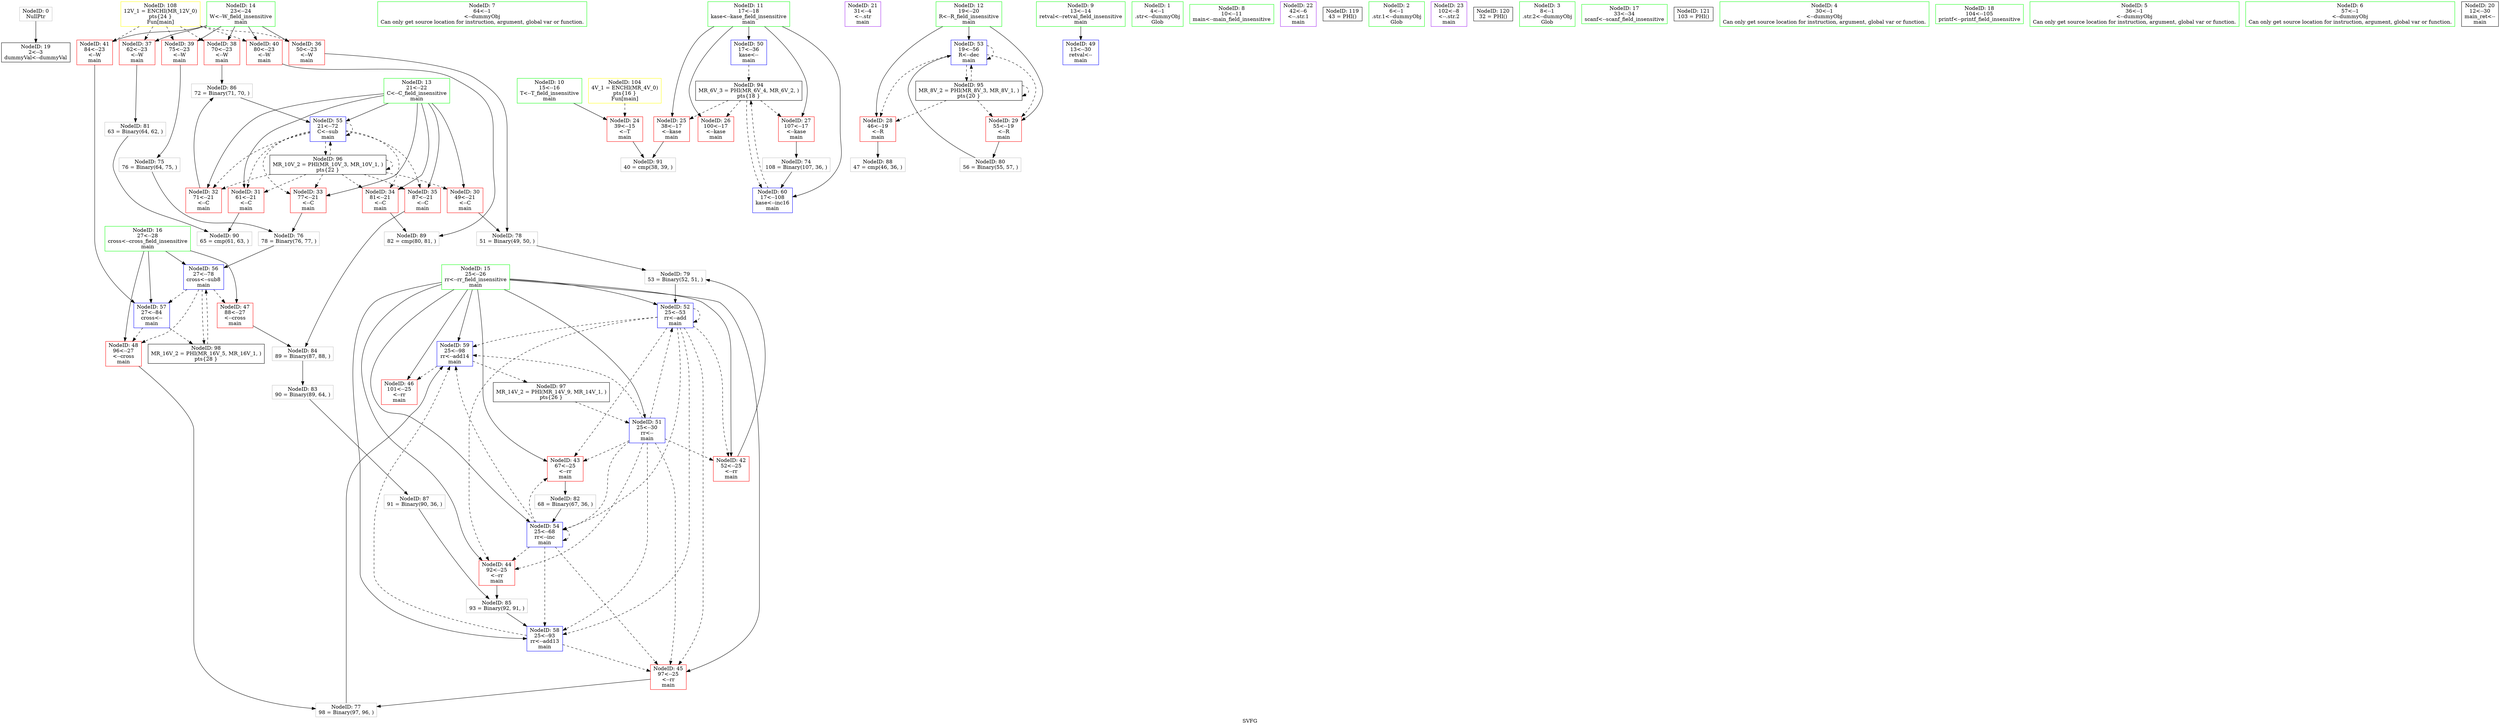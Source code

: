 digraph "SVFG" {
	label="SVFG";

	Node0x55a8b142c250 [shape=record,color=grey,label="{NodeID: 0\nNullPtr}"];
	Node0x55a8b142c250 -> Node0x55a8b1440d30[style=solid];
	Node0x55a8b1446120 [shape=record,color=grey,label="{NodeID: 90\n65 = cmp(61, 63, )\n}"];
	Node0x55a8b143ff70 [shape=record,color=green,label="{NodeID: 7\n64\<--1\n\<--dummyObj\nCan only get source location for instruction, argument, global var or function.}"];
	Node0x55a8b14429b0 [shape=record,color=black,label="{NodeID: 97\nMR_14V_2 = PHI(MR_14V_9, MR_14V_1, )\npts\{26 \}\n}"];
	Node0x55a8b14429b0 -> Node0x55a8b1443740[style=dashed];
	Node0x55a8b142c3b0 [shape=record,color=green,label="{NodeID: 14\n23\<--24\nW\<--W_field_insensitive\nmain\n}"];
	Node0x55a8b142c3b0 -> Node0x55a8b1441af0[style=solid];
	Node0x55a8b142c3b0 -> Node0x55a8b1441bc0[style=solid];
	Node0x55a8b142c3b0 -> Node0x55a8b1441c90[style=solid];
	Node0x55a8b142c3b0 -> Node0x55a8b1441d60[style=solid];
	Node0x55a8b142c3b0 -> Node0x55a8b1441e30[style=solid];
	Node0x55a8b142c3b0 -> Node0x55a8b1441f00[style=solid];
	Node0x55a8b144e4d0 [shape=record,color=yellow,style=double,label="{NodeID: 104\n4V_1 = ENCHI(MR_4V_0)\npts\{16 \}\nFun[main]}"];
	Node0x55a8b144e4d0 -> Node0x55a8b1441130[style=dashed];
	Node0x55a8b1440ec0 [shape=record,color=purple,label="{NodeID: 21\n31\<--4\n\<--.str\nmain\n}"];
	Node0x55a8b1441470 [shape=record,color=red,label="{NodeID: 28\n46\<--19\n\<--R\nmain\n}"];
	Node0x55a8b1441470 -> Node0x55a8b1445e20[style=solid];
	Node0x55a8b1441a20 [shape=record,color=red,label="{NodeID: 35\n87\<--21\n\<--C\nmain\n}"];
	Node0x55a8b1441a20 -> Node0x55a8b1445820[style=solid];
	Node0x55a8b1441fd0 [shape=record,color=red,label="{NodeID: 42\n52\<--25\n\<--rr\nmain\n}"];
	Node0x55a8b1441fd0 -> Node0x55a8b14450a0[style=solid];
	Node0x55a8b14435a0 [shape=record,color=blue,label="{NodeID: 49\n13\<--30\nretval\<--\nmain\n}"];
	Node0x55a8b1443b50 [shape=record,color=blue,label="{NodeID: 56\n27\<--78\ncross\<--sub8\nmain\n}"];
	Node0x55a8b1443b50 -> Node0x55a8b14423e0[style=dashed];
	Node0x55a8b1443b50 -> Node0x55a8b14434d0[style=dashed];
	Node0x55a8b1443b50 -> Node0x55a8b1443c20[style=dashed];
	Node0x55a8b1443b50 -> Node0x55a8b1442aa0[style=dashed];
	Node0x55a8b1444da0 [shape=record,color=grey,label="{NodeID: 77\n98 = Binary(97, 96, )\n}"];
	Node0x55a8b1444da0 -> Node0x55a8b1443dc0[style=solid];
	Node0x55a8b1445820 [shape=record,color=grey,label="{NodeID: 84\n89 = Binary(87, 88, )\n}"];
	Node0x55a8b1445820 -> Node0x55a8b14456a0[style=solid];
	Node0x55a8b142b550 [shape=record,color=green,label="{NodeID: 1\n4\<--1\n.str\<--dummyObj\nGlob }"];
	Node0x55a8b14462a0 [shape=record,color=grey,label="{NodeID: 91\n40 = cmp(38, 39, )\n}"];
	Node0x55a8b142b700 [shape=record,color=green,label="{NodeID: 8\n10\<--11\nmain\<--main_field_insensitive\n}"];
	Node0x55a8b1442aa0 [shape=record,color=black,label="{NodeID: 98\nMR_16V_2 = PHI(MR_16V_5, MR_16V_1, )\npts\{28 \}\n}"];
	Node0x55a8b1442aa0 -> Node0x55a8b1443b50[style=dashed];
	Node0x55a8b142c480 [shape=record,color=green,label="{NodeID: 15\n25\<--26\nrr\<--rr_field_insensitive\nmain\n}"];
	Node0x55a8b142c480 -> Node0x55a8b1441fd0[style=solid];
	Node0x55a8b142c480 -> Node0x55a8b14420a0[style=solid];
	Node0x55a8b142c480 -> Node0x55a8b1442170[style=solid];
	Node0x55a8b142c480 -> Node0x55a8b1442240[style=solid];
	Node0x55a8b142c480 -> Node0x55a8b1442310[style=solid];
	Node0x55a8b142c480 -> Node0x55a8b1443740[style=solid];
	Node0x55a8b142c480 -> Node0x55a8b1443810[style=solid];
	Node0x55a8b142c480 -> Node0x55a8b14439b0[style=solid];
	Node0x55a8b142c480 -> Node0x55a8b1443cf0[style=solid];
	Node0x55a8b142c480 -> Node0x55a8b1443dc0[style=solid];
	Node0x55a8b1440f90 [shape=record,color=purple,label="{NodeID: 22\n42\<--6\n\<--.str.1\nmain\n}"];
	Node0x55a8b1441540 [shape=record,color=red,label="{NodeID: 29\n55\<--19\n\<--R\nmain\n}"];
	Node0x55a8b1441540 -> Node0x55a8b1445220[style=solid];
	Node0x55a8b14549f0 [shape=record,color=black,label="{NodeID: 119\n43 = PHI()\n}"];
	Node0x55a8b1441af0 [shape=record,color=red,label="{NodeID: 36\n50\<--23\n\<--W\nmain\n}"];
	Node0x55a8b1441af0 -> Node0x55a8b1444f20[style=solid];
	Node0x55a8b14420a0 [shape=record,color=red,label="{NodeID: 43\n67\<--25\n\<--rr\nmain\n}"];
	Node0x55a8b14420a0 -> Node0x55a8b1445520[style=solid];
	Node0x55a8b1443670 [shape=record,color=blue,label="{NodeID: 50\n17\<--36\nkase\<--\nmain\n}"];
	Node0x55a8b1443670 -> Node0x55a8b144a4a0[style=dashed];
	Node0x55a8b1443c20 [shape=record,color=blue,label="{NodeID: 57\n27\<--84\ncross\<--\nmain\n}"];
	Node0x55a8b1443c20 -> Node0x55a8b14434d0[style=dashed];
	Node0x55a8b1443c20 -> Node0x55a8b1442aa0[style=dashed];
	Node0x55a8b1444f20 [shape=record,color=grey,label="{NodeID: 78\n51 = Binary(49, 50, )\n}"];
	Node0x55a8b1444f20 -> Node0x55a8b14450a0[style=solid];
	Node0x55a8b14459a0 [shape=record,color=grey,label="{NodeID: 85\n93 = Binary(92, 91, )\n}"];
	Node0x55a8b14459a0 -> Node0x55a8b1443cf0[style=solid];
	Node0x55a8b142b140 [shape=record,color=green,label="{NodeID: 2\n6\<--1\n.str.1\<--dummyObj\nGlob }"];
	Node0x55a8b142b790 [shape=record,color=green,label="{NodeID: 9\n13\<--14\nretval\<--retval_field_insensitive\nmain\n}"];
	Node0x55a8b142b790 -> Node0x55a8b14435a0[style=solid];
	Node0x55a8b142c550 [shape=record,color=green,label="{NodeID: 16\n27\<--28\ncross\<--cross_field_insensitive\nmain\n}"];
	Node0x55a8b142c550 -> Node0x55a8b14423e0[style=solid];
	Node0x55a8b142c550 -> Node0x55a8b14434d0[style=solid];
	Node0x55a8b142c550 -> Node0x55a8b1443b50[style=solid];
	Node0x55a8b142c550 -> Node0x55a8b1443c20[style=solid];
	Node0x55a8b1441060 [shape=record,color=purple,label="{NodeID: 23\n102\<--8\n\<--.str.2\nmain\n}"];
	Node0x55a8b1441610 [shape=record,color=red,label="{NodeID: 30\n49\<--21\n\<--C\nmain\n}"];
	Node0x55a8b1441610 -> Node0x55a8b1444f20[style=solid];
	Node0x55a8b1454af0 [shape=record,color=black,label="{NodeID: 120\n32 = PHI()\n}"];
	Node0x55a8b1441bc0 [shape=record,color=red,label="{NodeID: 37\n62\<--23\n\<--W\nmain\n}"];
	Node0x55a8b1441bc0 -> Node0x55a8b14453a0[style=solid];
	Node0x55a8b1442170 [shape=record,color=red,label="{NodeID: 44\n92\<--25\n\<--rr\nmain\n}"];
	Node0x55a8b1442170 -> Node0x55a8b14459a0[style=solid];
	Node0x55a8b1443740 [shape=record,color=blue,label="{NodeID: 51\n25\<--30\nrr\<--\nmain\n}"];
	Node0x55a8b1443740 -> Node0x55a8b1441fd0[style=dashed];
	Node0x55a8b1443740 -> Node0x55a8b14420a0[style=dashed];
	Node0x55a8b1443740 -> Node0x55a8b1442170[style=dashed];
	Node0x55a8b1443740 -> Node0x55a8b1442240[style=dashed];
	Node0x55a8b1443740 -> Node0x55a8b1443810[style=dashed];
	Node0x55a8b1443740 -> Node0x55a8b14439b0[style=dashed];
	Node0x55a8b1443740 -> Node0x55a8b1443cf0[style=dashed];
	Node0x55a8b1443740 -> Node0x55a8b1443dc0[style=dashed];
	Node0x55a8b1443cf0 [shape=record,color=blue,label="{NodeID: 58\n25\<--93\nrr\<--add13\nmain\n}"];
	Node0x55a8b1443cf0 -> Node0x55a8b1442240[style=dashed];
	Node0x55a8b1443cf0 -> Node0x55a8b1443dc0[style=dashed];
	Node0x55a8b14450a0 [shape=record,color=grey,label="{NodeID: 79\n53 = Binary(52, 51, )\n}"];
	Node0x55a8b14450a0 -> Node0x55a8b1443810[style=solid];
	Node0x55a8b1445b20 [shape=record,color=grey,label="{NodeID: 86\n72 = Binary(71, 70, )\n}"];
	Node0x55a8b1445b20 -> Node0x55a8b1443a80[style=solid];
	Node0x55a8b142b310 [shape=record,color=green,label="{NodeID: 3\n8\<--1\n.str.2\<--dummyObj\nGlob }"];
	Node0x55a8b1440220 [shape=record,color=green,label="{NodeID: 10\n15\<--16\nT\<--T_field_insensitive\nmain\n}"];
	Node0x55a8b1440220 -> Node0x55a8b1441130[style=solid];
	Node0x55a8b1440c10 [shape=record,color=green,label="{NodeID: 17\n33\<--34\nscanf\<--scanf_field_insensitive\n}"];
	Node0x55a8b1441130 [shape=record,color=red,label="{NodeID: 24\n39\<--15\n\<--T\nmain\n}"];
	Node0x55a8b1441130 -> Node0x55a8b14462a0[style=solid];
	Node0x55a8b14416e0 [shape=record,color=red,label="{NodeID: 31\n61\<--21\n\<--C\nmain\n}"];
	Node0x55a8b14416e0 -> Node0x55a8b1446120[style=solid];
	Node0x55a8b1454bf0 [shape=record,color=black,label="{NodeID: 121\n103 = PHI()\n}"];
	Node0x55a8b1441c90 [shape=record,color=red,label="{NodeID: 38\n70\<--23\n\<--W\nmain\n}"];
	Node0x55a8b1441c90 -> Node0x55a8b1445b20[style=solid];
	Node0x55a8b1442240 [shape=record,color=red,label="{NodeID: 45\n97\<--25\n\<--rr\nmain\n}"];
	Node0x55a8b1442240 -> Node0x55a8b1444da0[style=solid];
	Node0x55a8b1443810 [shape=record,color=blue,label="{NodeID: 52\n25\<--53\nrr\<--add\nmain\n}"];
	Node0x55a8b1443810 -> Node0x55a8b1441fd0[style=dashed];
	Node0x55a8b1443810 -> Node0x55a8b14420a0[style=dashed];
	Node0x55a8b1443810 -> Node0x55a8b1442170[style=dashed];
	Node0x55a8b1443810 -> Node0x55a8b1442240[style=dashed];
	Node0x55a8b1443810 -> Node0x55a8b1443810[style=dashed];
	Node0x55a8b1443810 -> Node0x55a8b14439b0[style=dashed];
	Node0x55a8b1443810 -> Node0x55a8b1443cf0[style=dashed];
	Node0x55a8b1443810 -> Node0x55a8b1443dc0[style=dashed];
	Node0x55a8b1443dc0 [shape=record,color=blue,label="{NodeID: 59\n25\<--98\nrr\<--add14\nmain\n}"];
	Node0x55a8b1443dc0 -> Node0x55a8b1442310[style=dashed];
	Node0x55a8b1443dc0 -> Node0x55a8b14429b0[style=dashed];
	Node0x55a8b1445220 [shape=record,color=grey,label="{NodeID: 80\n56 = Binary(55, 57, )\n}"];
	Node0x55a8b1445220 -> Node0x55a8b14438e0[style=solid];
	Node0x55a8b1445ca0 [shape=record,color=grey,label="{NodeID: 87\n91 = Binary(90, 36, )\n}"];
	Node0x55a8b1445ca0 -> Node0x55a8b14459a0[style=solid];
	Node0x55a8b142afc0 [shape=record,color=green,label="{NodeID: 4\n30\<--1\n\<--dummyObj\nCan only get source location for instruction, argument, global var or function.}"];
	Node0x55a8b144a4a0 [shape=record,color=black,label="{NodeID: 94\nMR_6V_3 = PHI(MR_6V_4, MR_6V_2, )\npts\{18 \}\n}"];
	Node0x55a8b144a4a0 -> Node0x55a8b1441200[style=dashed];
	Node0x55a8b144a4a0 -> Node0x55a8b14412d0[style=dashed];
	Node0x55a8b144a4a0 -> Node0x55a8b14413a0[style=dashed];
	Node0x55a8b144a4a0 -> Node0x55a8b1443e90[style=dashed];
	Node0x55a8b14402f0 [shape=record,color=green,label="{NodeID: 11\n17\<--18\nkase\<--kase_field_insensitive\nmain\n}"];
	Node0x55a8b14402f0 -> Node0x55a8b1441200[style=solid];
	Node0x55a8b14402f0 -> Node0x55a8b14412d0[style=solid];
	Node0x55a8b14402f0 -> Node0x55a8b14413a0[style=solid];
	Node0x55a8b14402f0 -> Node0x55a8b1443670[style=solid];
	Node0x55a8b14402f0 -> Node0x55a8b1443e90[style=solid];
	Node0x55a8b1440ca0 [shape=record,color=green,label="{NodeID: 18\n104\<--105\nprintf\<--printf_field_insensitive\n}"];
	Node0x55a8b144e850 [shape=record,color=yellow,style=double,label="{NodeID: 108\n12V_1 = ENCHI(MR_12V_0)\npts\{24 \}\nFun[main]}"];
	Node0x55a8b144e850 -> Node0x55a8b1441af0[style=dashed];
	Node0x55a8b144e850 -> Node0x55a8b1441bc0[style=dashed];
	Node0x55a8b144e850 -> Node0x55a8b1441c90[style=dashed];
	Node0x55a8b144e850 -> Node0x55a8b1441d60[style=dashed];
	Node0x55a8b144e850 -> Node0x55a8b1441e30[style=dashed];
	Node0x55a8b144e850 -> Node0x55a8b1441f00[style=dashed];
	Node0x55a8b1441200 [shape=record,color=red,label="{NodeID: 25\n38\<--17\n\<--kase\nmain\n}"];
	Node0x55a8b1441200 -> Node0x55a8b14462a0[style=solid];
	Node0x55a8b14417b0 [shape=record,color=red,label="{NodeID: 32\n71\<--21\n\<--C\nmain\n}"];
	Node0x55a8b14417b0 -> Node0x55a8b1445b20[style=solid];
	Node0x55a8b1441d60 [shape=record,color=red,label="{NodeID: 39\n75\<--23\n\<--W\nmain\n}"];
	Node0x55a8b1441d60 -> Node0x55a8b1444aa0[style=solid];
	Node0x55a8b1442310 [shape=record,color=red,label="{NodeID: 46\n101\<--25\n\<--rr\nmain\n}"];
	Node0x55a8b14438e0 [shape=record,color=blue,label="{NodeID: 53\n19\<--56\nR\<--dec\nmain\n}"];
	Node0x55a8b14438e0 -> Node0x55a8b1441470[style=dashed];
	Node0x55a8b14438e0 -> Node0x55a8b1441540[style=dashed];
	Node0x55a8b14438e0 -> Node0x55a8b14438e0[style=dashed];
	Node0x55a8b14438e0 -> Node0x55a8b144a9a0[style=dashed];
	Node0x55a8b1443e90 [shape=record,color=blue,label="{NodeID: 60\n17\<--108\nkase\<--inc16\nmain\n}"];
	Node0x55a8b1443e90 -> Node0x55a8b144a4a0[style=dashed];
	Node0x55a8b1444920 [shape=record,color=grey,label="{NodeID: 74\n108 = Binary(107, 36, )\n}"];
	Node0x55a8b1444920 -> Node0x55a8b1443e90[style=solid];
	Node0x55a8b14453a0 [shape=record,color=grey,label="{NodeID: 81\n63 = Binary(64, 62, )\n}"];
	Node0x55a8b14453a0 -> Node0x55a8b1446120[style=solid];
	Node0x55a8b1445e20 [shape=record,color=grey,label="{NodeID: 88\n47 = cmp(46, 36, )\n}"];
	Node0x55a8b142b050 [shape=record,color=green,label="{NodeID: 5\n36\<--1\n\<--dummyObj\nCan only get source location for instruction, argument, global var or function.}"];
	Node0x55a8b144a9a0 [shape=record,color=black,label="{NodeID: 95\nMR_8V_2 = PHI(MR_8V_3, MR_8V_1, )\npts\{20 \}\n}"];
	Node0x55a8b144a9a0 -> Node0x55a8b1441470[style=dashed];
	Node0x55a8b144a9a0 -> Node0x55a8b1441540[style=dashed];
	Node0x55a8b144a9a0 -> Node0x55a8b14438e0[style=dashed];
	Node0x55a8b144a9a0 -> Node0x55a8b144a9a0[style=dashed];
	Node0x55a8b14403c0 [shape=record,color=green,label="{NodeID: 12\n19\<--20\nR\<--R_field_insensitive\nmain\n}"];
	Node0x55a8b14403c0 -> Node0x55a8b1441470[style=solid];
	Node0x55a8b14403c0 -> Node0x55a8b1441540[style=solid];
	Node0x55a8b14403c0 -> Node0x55a8b14438e0[style=solid];
	Node0x55a8b1440d30 [shape=record,color=black,label="{NodeID: 19\n2\<--3\ndummyVal\<--dummyVal\n}"];
	Node0x55a8b14412d0 [shape=record,color=red,label="{NodeID: 26\n100\<--17\n\<--kase\nmain\n}"];
	Node0x55a8b1441880 [shape=record,color=red,label="{NodeID: 33\n77\<--21\n\<--C\nmain\n}"];
	Node0x55a8b1441880 -> Node0x55a8b1444c20[style=solid];
	Node0x55a8b1441e30 [shape=record,color=red,label="{NodeID: 40\n80\<--23\n\<--W\nmain\n}"];
	Node0x55a8b1441e30 -> Node0x55a8b1445fa0[style=solid];
	Node0x55a8b14423e0 [shape=record,color=red,label="{NodeID: 47\n88\<--27\n\<--cross\nmain\n}"];
	Node0x55a8b14423e0 -> Node0x55a8b1445820[style=solid];
	Node0x55a8b14439b0 [shape=record,color=blue,label="{NodeID: 54\n25\<--68\nrr\<--inc\nmain\n}"];
	Node0x55a8b14439b0 -> Node0x55a8b14420a0[style=dashed];
	Node0x55a8b14439b0 -> Node0x55a8b1442170[style=dashed];
	Node0x55a8b14439b0 -> Node0x55a8b1442240[style=dashed];
	Node0x55a8b14439b0 -> Node0x55a8b14439b0[style=dashed];
	Node0x55a8b14439b0 -> Node0x55a8b1443cf0[style=dashed];
	Node0x55a8b14439b0 -> Node0x55a8b1443dc0[style=dashed];
	Node0x55a8b1444aa0 [shape=record,color=grey,label="{NodeID: 75\n76 = Binary(64, 75, )\n}"];
	Node0x55a8b1444aa0 -> Node0x55a8b1444c20[style=solid];
	Node0x55a8b1445520 [shape=record,color=grey,label="{NodeID: 82\n68 = Binary(67, 36, )\n}"];
	Node0x55a8b1445520 -> Node0x55a8b14439b0[style=solid];
	Node0x55a8b1445fa0 [shape=record,color=grey,label="{NodeID: 89\n82 = cmp(80, 81, )\n}"];
	Node0x55a8b143fee0 [shape=record,color=green,label="{NodeID: 6\n57\<--1\n\<--dummyObj\nCan only get source location for instruction, argument, global var or function.}"];
	Node0x55a8b14428c0 [shape=record,color=black,label="{NodeID: 96\nMR_10V_2 = PHI(MR_10V_3, MR_10V_1, )\npts\{22 \}\n}"];
	Node0x55a8b14428c0 -> Node0x55a8b1441610[style=dashed];
	Node0x55a8b14428c0 -> Node0x55a8b14416e0[style=dashed];
	Node0x55a8b14428c0 -> Node0x55a8b14417b0[style=dashed];
	Node0x55a8b14428c0 -> Node0x55a8b1441880[style=dashed];
	Node0x55a8b14428c0 -> Node0x55a8b1441950[style=dashed];
	Node0x55a8b14428c0 -> Node0x55a8b1441a20[style=dashed];
	Node0x55a8b14428c0 -> Node0x55a8b1443a80[style=dashed];
	Node0x55a8b14428c0 -> Node0x55a8b14428c0[style=dashed];
	Node0x55a8b142c2e0 [shape=record,color=green,label="{NodeID: 13\n21\<--22\nC\<--C_field_insensitive\nmain\n}"];
	Node0x55a8b142c2e0 -> Node0x55a8b1441610[style=solid];
	Node0x55a8b142c2e0 -> Node0x55a8b14416e0[style=solid];
	Node0x55a8b142c2e0 -> Node0x55a8b14417b0[style=solid];
	Node0x55a8b142c2e0 -> Node0x55a8b1441880[style=solid];
	Node0x55a8b142c2e0 -> Node0x55a8b1441950[style=solid];
	Node0x55a8b142c2e0 -> Node0x55a8b1441a20[style=solid];
	Node0x55a8b142c2e0 -> Node0x55a8b1443a80[style=solid];
	Node0x55a8b1440df0 [shape=record,color=black,label="{NodeID: 20\n12\<--30\nmain_ret\<--\nmain\n}"];
	Node0x55a8b14413a0 [shape=record,color=red,label="{NodeID: 27\n107\<--17\n\<--kase\nmain\n}"];
	Node0x55a8b14413a0 -> Node0x55a8b1444920[style=solid];
	Node0x55a8b1441950 [shape=record,color=red,label="{NodeID: 34\n81\<--21\n\<--C\nmain\n}"];
	Node0x55a8b1441950 -> Node0x55a8b1445fa0[style=solid];
	Node0x55a8b1441f00 [shape=record,color=red,label="{NodeID: 41\n84\<--23\n\<--W\nmain\n}"];
	Node0x55a8b1441f00 -> Node0x55a8b1443c20[style=solid];
	Node0x55a8b14434d0 [shape=record,color=red,label="{NodeID: 48\n96\<--27\n\<--cross\nmain\n}"];
	Node0x55a8b14434d0 -> Node0x55a8b1444da0[style=solid];
	Node0x55a8b1443a80 [shape=record,color=blue,label="{NodeID: 55\n21\<--72\nC\<--sub\nmain\n}"];
	Node0x55a8b1443a80 -> Node0x55a8b14416e0[style=dashed];
	Node0x55a8b1443a80 -> Node0x55a8b14417b0[style=dashed];
	Node0x55a8b1443a80 -> Node0x55a8b1441880[style=dashed];
	Node0x55a8b1443a80 -> Node0x55a8b1441950[style=dashed];
	Node0x55a8b1443a80 -> Node0x55a8b1441a20[style=dashed];
	Node0x55a8b1443a80 -> Node0x55a8b1443a80[style=dashed];
	Node0x55a8b1443a80 -> Node0x55a8b14428c0[style=dashed];
	Node0x55a8b1444c20 [shape=record,color=grey,label="{NodeID: 76\n78 = Binary(76, 77, )\n}"];
	Node0x55a8b1444c20 -> Node0x55a8b1443b50[style=solid];
	Node0x55a8b14456a0 [shape=record,color=grey,label="{NodeID: 83\n90 = Binary(89, 64, )\n}"];
	Node0x55a8b14456a0 -> Node0x55a8b1445ca0[style=solid];
}
